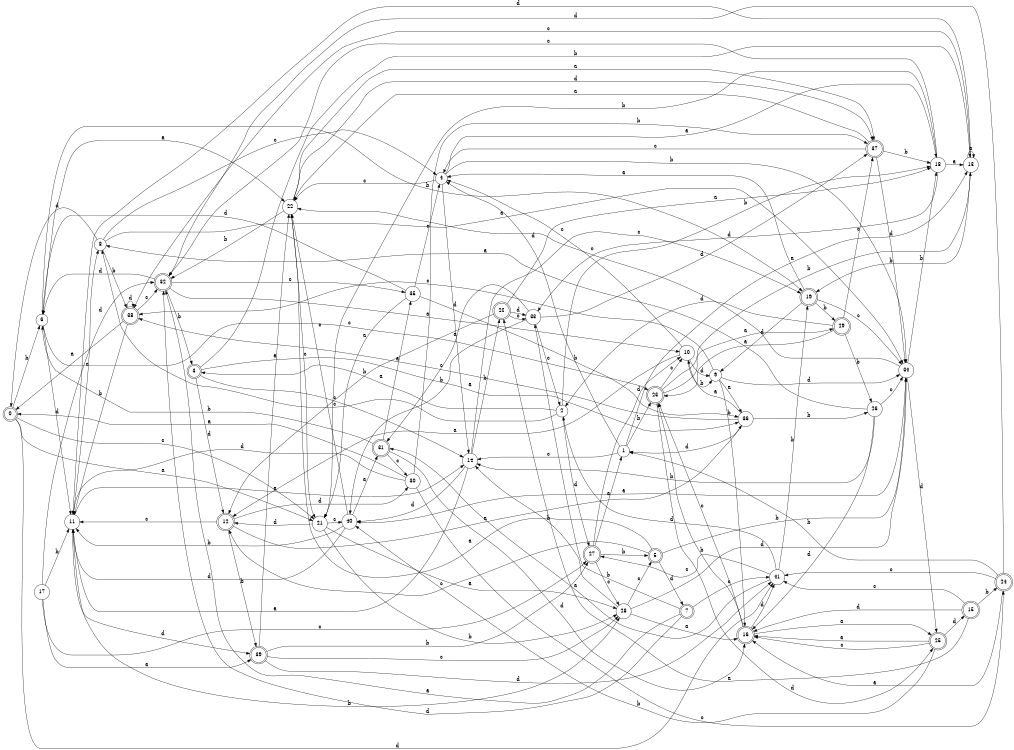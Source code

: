 digraph n34_7 {
__start0 [label="" shape="none"];

rankdir=LR;
size="8,5";

s0 [style="rounded,filled", color="black", fillcolor="white" shape="doublecircle", label="0"];
s1 [style="filled", color="black", fillcolor="white" shape="circle", label="1"];
s2 [style="filled", color="black", fillcolor="white" shape="circle", label="2"];
s3 [style="rounded,filled", color="black", fillcolor="white" shape="doublecircle", label="3"];
s4 [style="filled", color="black", fillcolor="white" shape="circle", label="4"];
s5 [style="rounded,filled", color="black", fillcolor="white" shape="doublecircle", label="5"];
s6 [style="filled", color="black", fillcolor="white" shape="circle", label="6"];
s7 [style="rounded,filled", color="black", fillcolor="white" shape="doublecircle", label="7"];
s8 [style="filled", color="black", fillcolor="white" shape="circle", label="8"];
s9 [style="filled", color="black", fillcolor="white" shape="circle", label="9"];
s10 [style="filled", color="black", fillcolor="white" shape="circle", label="10"];
s11 [style="filled", color="black", fillcolor="white" shape="circle", label="11"];
s12 [style="rounded,filled", color="black", fillcolor="white" shape="doublecircle", label="12"];
s13 [style="filled", color="black", fillcolor="white" shape="circle", label="13"];
s14 [style="filled", color="black", fillcolor="white" shape="circle", label="14"];
s15 [style="rounded,filled", color="black", fillcolor="white" shape="doublecircle", label="15"];
s16 [style="rounded,filled", color="black", fillcolor="white" shape="doublecircle", label="16"];
s17 [style="filled", color="black", fillcolor="white" shape="circle", label="17"];
s18 [style="filled", color="black", fillcolor="white" shape="circle", label="18"];
s19 [style="rounded,filled", color="black", fillcolor="white" shape="doublecircle", label="19"];
s20 [style="rounded,filled", color="black", fillcolor="white" shape="doublecircle", label="20"];
s21 [style="filled", color="black", fillcolor="white" shape="circle", label="21"];
s22 [style="filled", color="black", fillcolor="white" shape="circle", label="22"];
s23 [style="rounded,filled", color="black", fillcolor="white" shape="doublecircle", label="23"];
s24 [style="rounded,filled", color="black", fillcolor="white" shape="doublecircle", label="24"];
s25 [style="rounded,filled", color="black", fillcolor="white" shape="doublecircle", label="25"];
s26 [style="filled", color="black", fillcolor="white" shape="circle", label="26"];
s27 [style="rounded,filled", color="black", fillcolor="white" shape="doublecircle", label="27"];
s28 [style="filled", color="black", fillcolor="white" shape="circle", label="28"];
s29 [style="rounded,filled", color="black", fillcolor="white" shape="doublecircle", label="29"];
s30 [style="filled", color="black", fillcolor="white" shape="circle", label="30"];
s31 [style="rounded,filled", color="black", fillcolor="white" shape="doublecircle", label="31"];
s32 [style="rounded,filled", color="black", fillcolor="white" shape="doublecircle", label="32"];
s33 [style="filled", color="black", fillcolor="white" shape="circle", label="33"];
s34 [style="filled", color="black", fillcolor="white" shape="circle", label="34"];
s35 [style="filled", color="black", fillcolor="white" shape="circle", label="35"];
s36 [style="filled", color="black", fillcolor="white" shape="circle", label="36"];
s37 [style="rounded,filled", color="black", fillcolor="white" shape="doublecircle", label="37"];
s38 [style="rounded,filled", color="black", fillcolor="white" shape="doublecircle", label="38"];
s39 [style="rounded,filled", color="black", fillcolor="white" shape="doublecircle", label="39"];
s40 [style="filled", color="black", fillcolor="white" shape="circle", label="40"];
s41 [style="filled", color="black", fillcolor="white" shape="circle", label="41"];
s0 -> s21 [label="a"];
s0 -> s6 [label="b"];
s0 -> s21 [label="c"];
s0 -> s41 [label="d"];
s1 -> s13 [label="a"];
s1 -> s23 [label="b"];
s1 -> s14 [label="c"];
s1 -> s4 [label="d"];
s2 -> s3 [label="a"];
s2 -> s18 [label="b"];
s2 -> s8 [label="c"];
s2 -> s27 [label="d"];
s3 -> s36 [label="a"];
s3 -> s13 [label="b"];
s3 -> s14 [label="c"];
s3 -> s12 [label="d"];
s4 -> s18 [label="a"];
s4 -> s34 [label="b"];
s4 -> s22 [label="c"];
s4 -> s14 [label="d"];
s5 -> s22 [label="a"];
s5 -> s34 [label="b"];
s5 -> s12 [label="c"];
s5 -> s7 [label="d"];
s6 -> s22 [label="a"];
s6 -> s19 [label="b"];
s6 -> s23 [label="c"];
s6 -> s11 [label="d"];
s7 -> s32 [label="a"];
s7 -> s33 [label="b"];
s7 -> s41 [label="c"];
s7 -> s32 [label="d"];
s8 -> s34 [label="a"];
s8 -> s38 [label="b"];
s8 -> s4 [label="c"];
s8 -> s0 [label="d"];
s9 -> s36 [label="a"];
s9 -> s16 [label="b"];
s9 -> s38 [label="c"];
s9 -> s34 [label="d"];
s10 -> s12 [label="a"];
s10 -> s9 [label="b"];
s10 -> s4 [label="c"];
s10 -> s9 [label="d"];
s11 -> s14 [label="a"];
s11 -> s28 [label="b"];
s11 -> s8 [label="c"];
s11 -> s39 [label="d"];
s12 -> s36 [label="a"];
s12 -> s39 [label="b"];
s12 -> s11 [label="c"];
s12 -> s30 [label="d"];
s13 -> s13 [label="a"];
s13 -> s19 [label="b"];
s13 -> s38 [label="c"];
s13 -> s11 [label="d"];
s14 -> s11 [label="a"];
s14 -> s20 [label="b"];
s14 -> s19 [label="c"];
s14 -> s40 [label="d"];
s15 -> s20 [label="a"];
s15 -> s24 [label="b"];
s15 -> s41 [label="c"];
s15 -> s16 [label="d"];
s16 -> s25 [label="a"];
s16 -> s23 [label="b"];
s16 -> s23 [label="c"];
s16 -> s41 [label="d"];
s17 -> s39 [label="a"];
s17 -> s11 [label="b"];
s17 -> s27 [label="c"];
s17 -> s32 [label="d"];
s18 -> s13 [label="a"];
s18 -> s21 [label="b"];
s18 -> s32 [label="c"];
s18 -> s33 [label="d"];
s19 -> s4 [label="a"];
s19 -> s29 [label="b"];
s19 -> s34 [label="c"];
s19 -> s9 [label="d"];
s20 -> s18 [label="a"];
s20 -> s12 [label="b"];
s20 -> s33 [label="c"];
s20 -> s33 [label="d"];
s21 -> s28 [label="a"];
s21 -> s28 [label="b"];
s21 -> s40 [label="c"];
s21 -> s12 [label="d"];
s22 -> s37 [label="a"];
s22 -> s32 [label="b"];
s22 -> s21 [label="c"];
s22 -> s37 [label="d"];
s23 -> s29 [label="a"];
s23 -> s13 [label="b"];
s23 -> s10 [label="c"];
s23 -> s25 [label="d"];
s24 -> s16 [label="a"];
s24 -> s1 [label="b"];
s24 -> s41 [label="c"];
s24 -> s32 [label="d"];
s25 -> s16 [label="a"];
s25 -> s40 [label="b"];
s25 -> s16 [label="c"];
s25 -> s15 [label="d"];
s26 -> s8 [label="a"];
s26 -> s14 [label="b"];
s26 -> s34 [label="c"];
s26 -> s16 [label="d"];
s27 -> s1 [label="a"];
s27 -> s5 [label="b"];
s27 -> s28 [label="c"];
s27 -> s10 [label="d"];
s28 -> s16 [label="a"];
s28 -> s14 [label="b"];
s28 -> s5 [label="c"];
s28 -> s34 [label="d"];
s29 -> s23 [label="a"];
s29 -> s26 [label="b"];
s29 -> s37 [label="c"];
s29 -> s2 [label="d"];
s30 -> s0 [label="a"];
s30 -> s37 [label="b"];
s30 -> s24 [label="c"];
s30 -> s11 [label="d"];
s31 -> s35 [label="a"];
s31 -> s6 [label="b"];
s31 -> s30 [label="c"];
s31 -> s16 [label="d"];
s32 -> s10 [label="a"];
s32 -> s3 [label="b"];
s32 -> s35 [label="c"];
s32 -> s6 [label="d"];
s33 -> s31 [label="a"];
s33 -> s40 [label="b"];
s33 -> s2 [label="c"];
s33 -> s37 [label="d"];
s34 -> s40 [label="a"];
s34 -> s18 [label="b"];
s34 -> s22 [label="c"];
s34 -> s25 [label="d"];
s35 -> s21 [label="a"];
s35 -> s36 [label="b"];
s35 -> s4 [label="c"];
s35 -> s6 [label="d"];
s36 -> s10 [label="a"];
s36 -> s26 [label="b"];
s36 -> s38 [label="c"];
s36 -> s1 [label="d"];
s37 -> s22 [label="a"];
s37 -> s18 [label="b"];
s37 -> s4 [label="c"];
s37 -> s34 [label="d"];
s38 -> s0 [label="a"];
s38 -> s11 [label="b"];
s38 -> s32 [label="c"];
s38 -> s38 [label="d"];
s39 -> s22 [label="a"];
s39 -> s27 [label="b"];
s39 -> s28 [label="c"];
s39 -> s41 [label="d"];
s40 -> s31 [label="a"];
s40 -> s11 [label="b"];
s40 -> s22 [label="c"];
s40 -> s11 [label="d"];
s41 -> s31 [label="a"];
s41 -> s19 [label="b"];
s41 -> s27 [label="c"];
s41 -> s2 [label="d"];

}